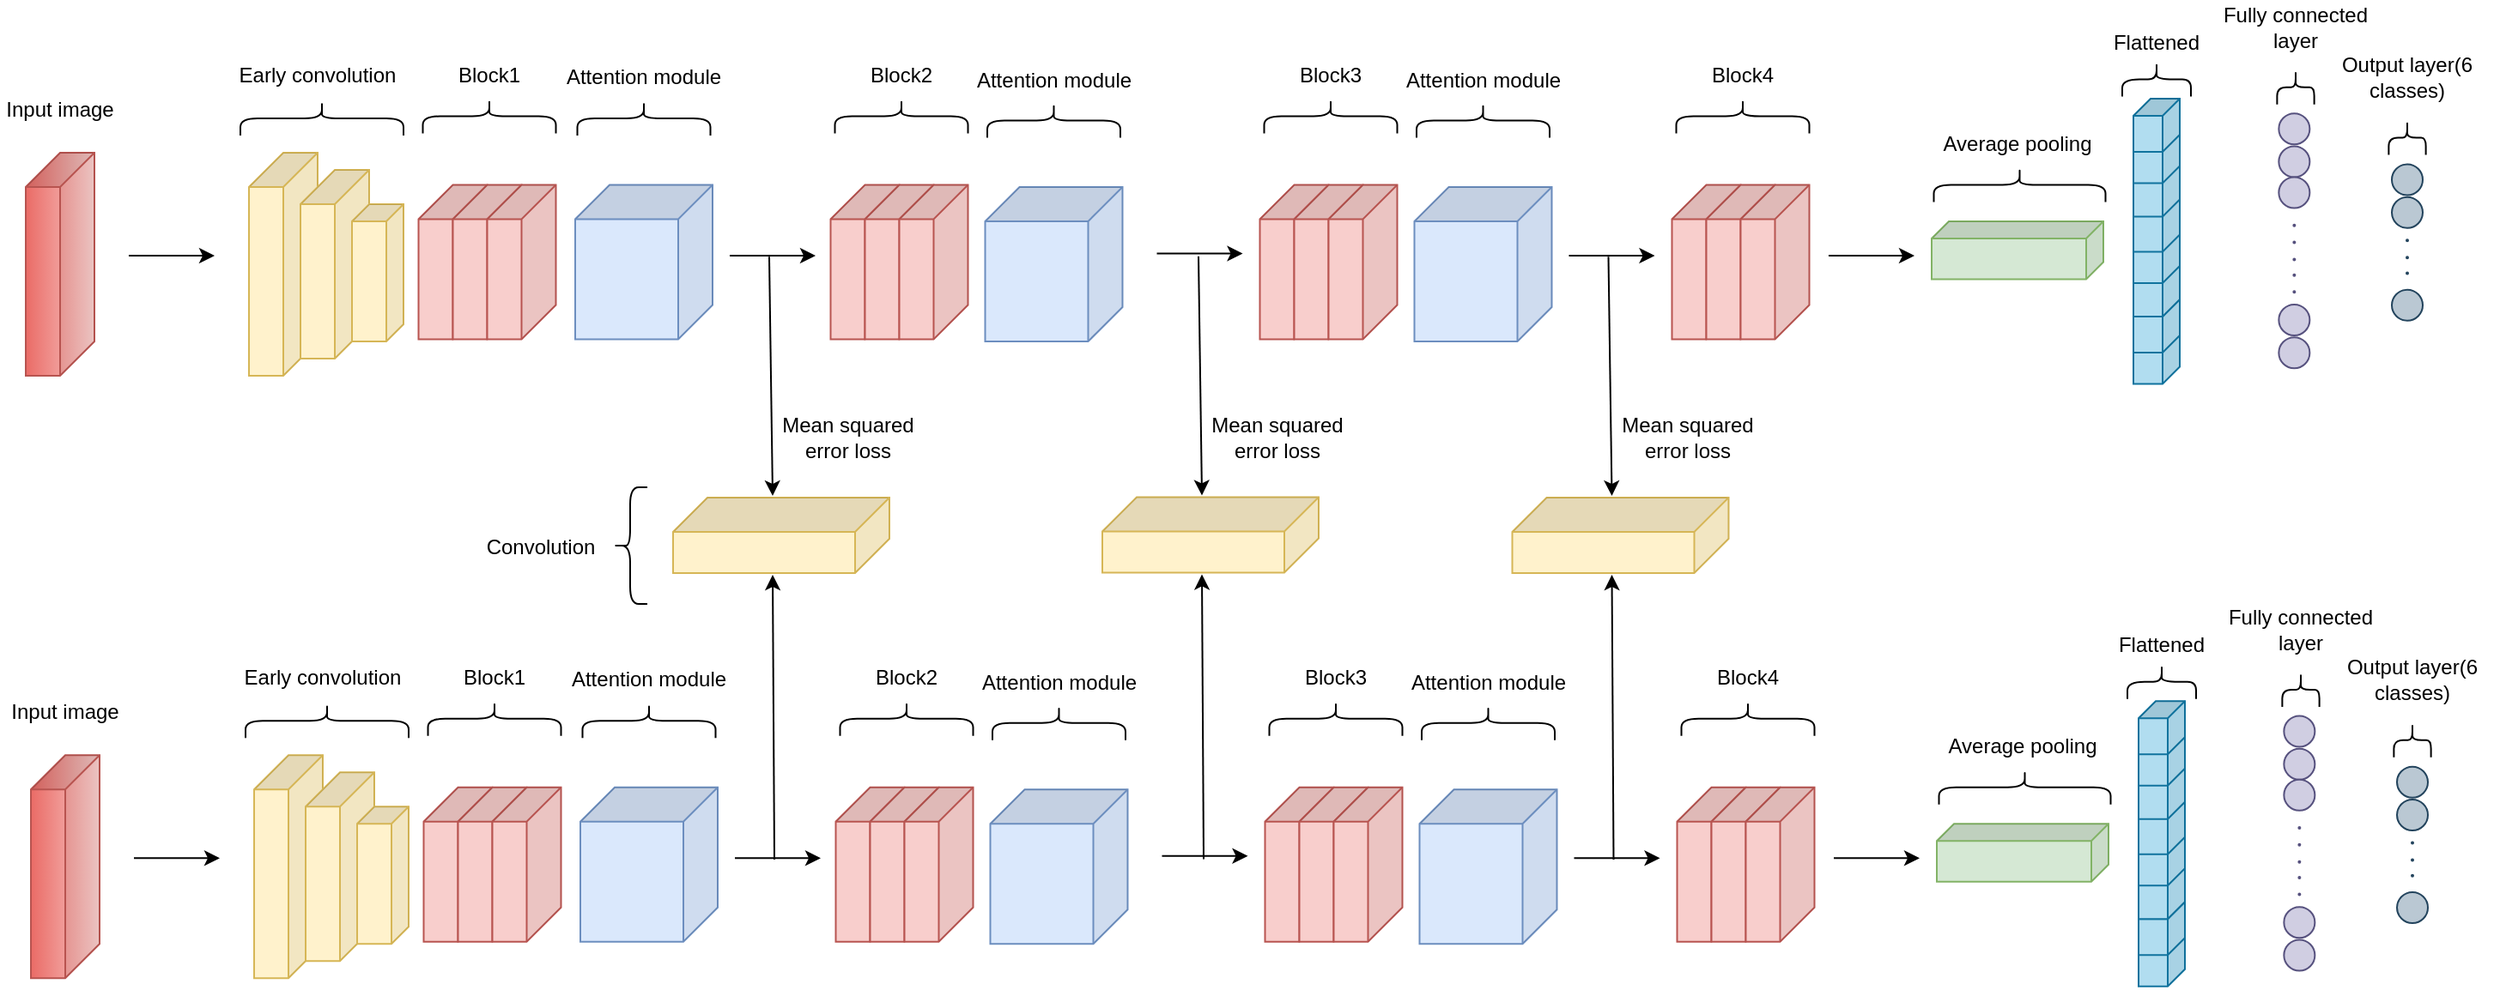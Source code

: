 <mxfile version="24.7.7">
  <diagram name="Page-1" id="6wNPviEtGtvyHpQTMu6z">
    <mxGraphModel dx="1420" dy="754" grid="0" gridSize="10" guides="1" tooltips="1" connect="1" arrows="1" fold="1" page="1" pageScale="1" pageWidth="5000" pageHeight="5000" math="0" shadow="0">
      <root>
        <mxCell id="0" />
        <mxCell id="1" parent="0" />
        <mxCell id="qzAD7Rs5hsLMfUEjHufi-1" value="" style="shape=cube;whiteSpace=wrap;html=1;boundedLbl=1;backgroundOutline=1;darkOpacity=0.05;darkOpacity2=0.1;direction=south;fillColor=#f8cecc;strokeColor=#b85450;gradientColor=#ea6b66;" parent="1" vertex="1">
          <mxGeometry x="160" y="410" width="40" height="130" as="geometry" />
        </mxCell>
        <mxCell id="qzAD7Rs5hsLMfUEjHufi-2" value="Input image" style="text;html=1;align=center;verticalAlign=middle;whiteSpace=wrap;rounded=0;" parent="1" vertex="1">
          <mxGeometry x="145" y="370" width="70" height="30" as="geometry" />
        </mxCell>
        <mxCell id="qzAD7Rs5hsLMfUEjHufi-3" value="" style="endArrow=classic;html=1;rounded=0;" parent="1" edge="1">
          <mxGeometry width="50" height="50" relative="1" as="geometry">
            <mxPoint x="220" y="470" as="sourcePoint" />
            <mxPoint x="270" y="470" as="targetPoint" />
          </mxGeometry>
        </mxCell>
        <mxCell id="qzAD7Rs5hsLMfUEjHufi-4" value="" style="shape=cube;whiteSpace=wrap;html=1;boundedLbl=1;backgroundOutline=1;darkOpacity=0.05;darkOpacity2=0.1;direction=south;size=20;fillColor=#fff2cc;strokeColor=#d6b656;" parent="1" vertex="1">
          <mxGeometry x="290" y="410" width="40" height="130" as="geometry" />
        </mxCell>
        <mxCell id="qzAD7Rs5hsLMfUEjHufi-5" value="" style="shape=cube;whiteSpace=wrap;html=1;boundedLbl=1;backgroundOutline=1;darkOpacity=0.05;darkOpacity2=0.1;direction=south;fillColor=#fff2cc;strokeColor=#d6b656;" parent="1" vertex="1">
          <mxGeometry x="320" y="420" width="40" height="110" as="geometry" />
        </mxCell>
        <mxCell id="qzAD7Rs5hsLMfUEjHufi-6" value="" style="shape=cube;whiteSpace=wrap;html=1;boundedLbl=1;backgroundOutline=1;darkOpacity=0.05;darkOpacity2=0.1;direction=south;size=10;fillColor=#fff2cc;strokeColor=#d6b656;" parent="1" vertex="1">
          <mxGeometry x="350" y="440" width="30" height="80" as="geometry" />
        </mxCell>
        <mxCell id="qzAD7Rs5hsLMfUEjHufi-7" value="" style="shape=curlyBracket;whiteSpace=wrap;html=1;rounded=1;flipH=1;labelPosition=right;verticalLabelPosition=middle;align=left;verticalAlign=middle;rotation=-90;" parent="1" vertex="1">
          <mxGeometry x="322.5" y="342.5" width="20" height="95" as="geometry" />
        </mxCell>
        <mxCell id="qzAD7Rs5hsLMfUEjHufi-8" value="Early convolution" style="text;html=1;align=center;verticalAlign=middle;whiteSpace=wrap;rounded=0;" parent="1" vertex="1">
          <mxGeometry x="280" y="350" width="100" height="30" as="geometry" />
        </mxCell>
        <mxCell id="7HWSwMcLxFaWkFFoOp-o-2" value="" style="shape=cube;whiteSpace=wrap;html=1;boundedLbl=1;backgroundOutline=1;darkOpacity=0.05;darkOpacity2=0.1;direction=south;fillColor=#f8cecc;strokeColor=#b85450;" vertex="1" parent="1">
          <mxGeometry x="388.75" y="428.75" width="40" height="90" as="geometry" />
        </mxCell>
        <mxCell id="7HWSwMcLxFaWkFFoOp-o-4" value="" style="shape=cube;whiteSpace=wrap;html=1;boundedLbl=1;backgroundOutline=1;darkOpacity=0.05;darkOpacity2=0.1;direction=south;fillColor=#f8cecc;strokeColor=#b85450;" vertex="1" parent="1">
          <mxGeometry x="408.75" y="428.75" width="40" height="90" as="geometry" />
        </mxCell>
        <mxCell id="7HWSwMcLxFaWkFFoOp-o-5" value="" style="shape=cube;whiteSpace=wrap;html=1;boundedLbl=1;backgroundOutline=1;darkOpacity=0.05;darkOpacity2=0.1;direction=south;fillColor=#f8cecc;strokeColor=#b85450;" vertex="1" parent="1">
          <mxGeometry x="428.75" y="428.75" width="40" height="90" as="geometry" />
        </mxCell>
        <mxCell id="7HWSwMcLxFaWkFFoOp-o-7" value="" style="shape=curlyBracket;whiteSpace=wrap;html=1;rounded=1;flipH=1;labelPosition=right;verticalLabelPosition=middle;align=left;verticalAlign=middle;rotation=-90;" vertex="1" parent="1">
          <mxGeometry x="420" y="350" width="20" height="77.5" as="geometry" />
        </mxCell>
        <mxCell id="7HWSwMcLxFaWkFFoOp-o-8" value="Block1" style="text;html=1;align=center;verticalAlign=middle;whiteSpace=wrap;rounded=0;" vertex="1" parent="1">
          <mxGeometry x="380" y="350" width="100" height="30" as="geometry" />
        </mxCell>
        <mxCell id="7HWSwMcLxFaWkFFoOp-o-9" value="" style="shape=cube;whiteSpace=wrap;html=1;boundedLbl=1;backgroundOutline=1;darkOpacity=0.05;darkOpacity2=0.1;direction=south;fillColor=#dae8fc;strokeColor=#6c8ebf;" vertex="1" parent="1">
          <mxGeometry x="480" y="428.75" width="80" height="90" as="geometry" />
        </mxCell>
        <mxCell id="7HWSwMcLxFaWkFFoOp-o-10" value="" style="shape=curlyBracket;whiteSpace=wrap;html=1;rounded=1;flipH=1;labelPosition=right;verticalLabelPosition=middle;align=left;verticalAlign=middle;rotation=-90;" vertex="1" parent="1">
          <mxGeometry x="510" y="351.25" width="20" height="77.5" as="geometry" />
        </mxCell>
        <mxCell id="7HWSwMcLxFaWkFFoOp-o-11" value="Attention module" style="text;html=1;align=center;verticalAlign=middle;whiteSpace=wrap;rounded=0;" vertex="1" parent="1">
          <mxGeometry x="470" y="351.25" width="100" height="30" as="geometry" />
        </mxCell>
        <mxCell id="7HWSwMcLxFaWkFFoOp-o-12" value="" style="endArrow=classic;html=1;rounded=0;" edge="1" parent="1">
          <mxGeometry width="50" height="50" relative="1" as="geometry">
            <mxPoint x="570" y="470" as="sourcePoint" />
            <mxPoint x="620" y="470" as="targetPoint" />
          </mxGeometry>
        </mxCell>
        <mxCell id="7HWSwMcLxFaWkFFoOp-o-13" value="" style="shape=cube;whiteSpace=wrap;html=1;boundedLbl=1;backgroundOutline=1;darkOpacity=0.05;darkOpacity2=0.1;direction=south;fillColor=#f8cecc;strokeColor=#b85450;" vertex="1" parent="1">
          <mxGeometry x="628.75" y="428.75" width="40" height="90" as="geometry" />
        </mxCell>
        <mxCell id="7HWSwMcLxFaWkFFoOp-o-14" value="" style="shape=cube;whiteSpace=wrap;html=1;boundedLbl=1;backgroundOutline=1;darkOpacity=0.05;darkOpacity2=0.1;direction=south;fillColor=#f8cecc;strokeColor=#b85450;" vertex="1" parent="1">
          <mxGeometry x="648.75" y="428.75" width="40" height="90" as="geometry" />
        </mxCell>
        <mxCell id="7HWSwMcLxFaWkFFoOp-o-15" value="" style="shape=cube;whiteSpace=wrap;html=1;boundedLbl=1;backgroundOutline=1;darkOpacity=0.05;darkOpacity2=0.1;direction=south;fillColor=#f8cecc;strokeColor=#b85450;" vertex="1" parent="1">
          <mxGeometry x="668.75" y="428.75" width="40" height="90" as="geometry" />
        </mxCell>
        <mxCell id="7HWSwMcLxFaWkFFoOp-o-16" value="" style="shape=curlyBracket;whiteSpace=wrap;html=1;rounded=1;flipH=1;labelPosition=right;verticalLabelPosition=middle;align=left;verticalAlign=middle;rotation=-90;" vertex="1" parent="1">
          <mxGeometry x="660" y="350" width="20" height="77.5" as="geometry" />
        </mxCell>
        <mxCell id="7HWSwMcLxFaWkFFoOp-o-17" value="Block2" style="text;html=1;align=center;verticalAlign=middle;whiteSpace=wrap;rounded=0;" vertex="1" parent="1">
          <mxGeometry x="620" y="350" width="100" height="30" as="geometry" />
        </mxCell>
        <mxCell id="7HWSwMcLxFaWkFFoOp-o-18" value="" style="shape=cube;whiteSpace=wrap;html=1;boundedLbl=1;backgroundOutline=1;darkOpacity=0.05;darkOpacity2=0.1;direction=south;fillColor=#dae8fc;strokeColor=#6c8ebf;" vertex="1" parent="1">
          <mxGeometry x="718.75" y="430" width="80" height="90" as="geometry" />
        </mxCell>
        <mxCell id="7HWSwMcLxFaWkFFoOp-o-19" value="" style="shape=curlyBracket;whiteSpace=wrap;html=1;rounded=1;flipH=1;labelPosition=right;verticalLabelPosition=middle;align=left;verticalAlign=middle;rotation=-90;" vertex="1" parent="1">
          <mxGeometry x="748.75" y="352.5" width="20" height="77.5" as="geometry" />
        </mxCell>
        <mxCell id="7HWSwMcLxFaWkFFoOp-o-20" value="Attention module" style="text;html=1;align=center;verticalAlign=middle;whiteSpace=wrap;rounded=0;" vertex="1" parent="1">
          <mxGeometry x="708.75" y="352.5" width="100" height="30" as="geometry" />
        </mxCell>
        <mxCell id="7HWSwMcLxFaWkFFoOp-o-21" value="" style="endArrow=classic;html=1;rounded=0;" edge="1" parent="1">
          <mxGeometry width="50" height="50" relative="1" as="geometry">
            <mxPoint x="818.75" y="468.75" as="sourcePoint" />
            <mxPoint x="868.75" y="468.75" as="targetPoint" />
          </mxGeometry>
        </mxCell>
        <mxCell id="7HWSwMcLxFaWkFFoOp-o-22" value="" style="shape=cube;whiteSpace=wrap;html=1;boundedLbl=1;backgroundOutline=1;darkOpacity=0.05;darkOpacity2=0.1;direction=south;fillColor=#f8cecc;strokeColor=#b85450;" vertex="1" parent="1">
          <mxGeometry x="878.75" y="428.75" width="40" height="90" as="geometry" />
        </mxCell>
        <mxCell id="7HWSwMcLxFaWkFFoOp-o-23" value="" style="shape=cube;whiteSpace=wrap;html=1;boundedLbl=1;backgroundOutline=1;darkOpacity=0.05;darkOpacity2=0.1;direction=south;fillColor=#f8cecc;strokeColor=#b85450;" vertex="1" parent="1">
          <mxGeometry x="898.75" y="428.75" width="40" height="90" as="geometry" />
        </mxCell>
        <mxCell id="7HWSwMcLxFaWkFFoOp-o-24" value="" style="shape=cube;whiteSpace=wrap;html=1;boundedLbl=1;backgroundOutline=1;darkOpacity=0.05;darkOpacity2=0.1;direction=south;fillColor=#f8cecc;strokeColor=#b85450;" vertex="1" parent="1">
          <mxGeometry x="918.75" y="428.75" width="40" height="90" as="geometry" />
        </mxCell>
        <mxCell id="7HWSwMcLxFaWkFFoOp-o-25" value="" style="shape=curlyBracket;whiteSpace=wrap;html=1;rounded=1;flipH=1;labelPosition=right;verticalLabelPosition=middle;align=left;verticalAlign=middle;rotation=-90;" vertex="1" parent="1">
          <mxGeometry x="910" y="350" width="20" height="77.5" as="geometry" />
        </mxCell>
        <mxCell id="7HWSwMcLxFaWkFFoOp-o-26" value="Block3" style="text;html=1;align=center;verticalAlign=middle;whiteSpace=wrap;rounded=0;" vertex="1" parent="1">
          <mxGeometry x="870" y="350" width="100" height="30" as="geometry" />
        </mxCell>
        <mxCell id="7HWSwMcLxFaWkFFoOp-o-27" value="" style="shape=cube;whiteSpace=wrap;html=1;boundedLbl=1;backgroundOutline=1;darkOpacity=0.05;darkOpacity2=0.1;direction=south;fillColor=#dae8fc;strokeColor=#6c8ebf;" vertex="1" parent="1">
          <mxGeometry x="968.75" y="430" width="80" height="90" as="geometry" />
        </mxCell>
        <mxCell id="7HWSwMcLxFaWkFFoOp-o-28" value="" style="shape=curlyBracket;whiteSpace=wrap;html=1;rounded=1;flipH=1;labelPosition=right;verticalLabelPosition=middle;align=left;verticalAlign=middle;rotation=-90;" vertex="1" parent="1">
          <mxGeometry x="998.75" y="352.5" width="20" height="77.5" as="geometry" />
        </mxCell>
        <mxCell id="7HWSwMcLxFaWkFFoOp-o-29" value="Attention module" style="text;html=1;align=center;verticalAlign=middle;whiteSpace=wrap;rounded=0;" vertex="1" parent="1">
          <mxGeometry x="958.75" y="352.5" width="100" height="30" as="geometry" />
        </mxCell>
        <mxCell id="7HWSwMcLxFaWkFFoOp-o-30" value="" style="endArrow=classic;html=1;rounded=0;" edge="1" parent="1">
          <mxGeometry width="50" height="50" relative="1" as="geometry">
            <mxPoint x="1058.75" y="470" as="sourcePoint" />
            <mxPoint x="1108.75" y="470" as="targetPoint" />
          </mxGeometry>
        </mxCell>
        <mxCell id="7HWSwMcLxFaWkFFoOp-o-31" value="" style="shape=cube;whiteSpace=wrap;html=1;boundedLbl=1;backgroundOutline=1;darkOpacity=0.05;darkOpacity2=0.1;direction=south;fillColor=#f8cecc;strokeColor=#b85450;" vertex="1" parent="1">
          <mxGeometry x="1118.75" y="428.75" width="40" height="90" as="geometry" />
        </mxCell>
        <mxCell id="7HWSwMcLxFaWkFFoOp-o-32" value="" style="shape=cube;whiteSpace=wrap;html=1;boundedLbl=1;backgroundOutline=1;darkOpacity=0.05;darkOpacity2=0.1;direction=south;fillColor=#f8cecc;strokeColor=#b85450;" vertex="1" parent="1">
          <mxGeometry x="1138.75" y="428.75" width="40" height="90" as="geometry" />
        </mxCell>
        <mxCell id="7HWSwMcLxFaWkFFoOp-o-33" value="" style="shape=cube;whiteSpace=wrap;html=1;boundedLbl=1;backgroundOutline=1;darkOpacity=0.05;darkOpacity2=0.1;direction=south;fillColor=#f8cecc;strokeColor=#b85450;" vertex="1" parent="1">
          <mxGeometry x="1158.75" y="428.75" width="40" height="90" as="geometry" />
        </mxCell>
        <mxCell id="7HWSwMcLxFaWkFFoOp-o-34" value="" style="shape=curlyBracket;whiteSpace=wrap;html=1;rounded=1;flipH=1;labelPosition=right;verticalLabelPosition=middle;align=left;verticalAlign=middle;rotation=-90;" vertex="1" parent="1">
          <mxGeometry x="1150" y="350" width="20" height="77.5" as="geometry" />
        </mxCell>
        <mxCell id="7HWSwMcLxFaWkFFoOp-o-35" value="Block4" style="text;html=1;align=center;verticalAlign=middle;whiteSpace=wrap;rounded=0;" vertex="1" parent="1">
          <mxGeometry x="1110" y="350" width="100" height="30" as="geometry" />
        </mxCell>
        <mxCell id="7HWSwMcLxFaWkFFoOp-o-36" value="" style="shape=cube;whiteSpace=wrap;html=1;boundedLbl=1;backgroundOutline=1;darkOpacity=0.05;darkOpacity2=0.1;size=10;direction=south;fillColor=#d5e8d4;strokeColor=#82b366;" vertex="1" parent="1">
          <mxGeometry x="1270" y="450" width="100" height="33.75" as="geometry" />
        </mxCell>
        <mxCell id="7HWSwMcLxFaWkFFoOp-o-37" value="" style="endArrow=classic;html=1;rounded=0;" edge="1" parent="1">
          <mxGeometry width="50" height="50" relative="1" as="geometry">
            <mxPoint x="1210" y="470" as="sourcePoint" />
            <mxPoint x="1260" y="470" as="targetPoint" />
          </mxGeometry>
        </mxCell>
        <mxCell id="7HWSwMcLxFaWkFFoOp-o-38" value="" style="shape=curlyBracket;whiteSpace=wrap;html=1;rounded=1;flipH=1;labelPosition=right;verticalLabelPosition=middle;align=left;verticalAlign=middle;rotation=-90;" vertex="1" parent="1">
          <mxGeometry x="1311.25" y="378.75" width="20" height="100" as="geometry" />
        </mxCell>
        <mxCell id="7HWSwMcLxFaWkFFoOp-o-39" value="Average pooling" style="text;html=1;align=center;verticalAlign=middle;whiteSpace=wrap;rounded=0;" vertex="1" parent="1">
          <mxGeometry x="1270" y="390" width="100" height="30" as="geometry" />
        </mxCell>
        <mxCell id="7HWSwMcLxFaWkFFoOp-o-57" value="" style="shape=cube;whiteSpace=wrap;html=1;boundedLbl=1;backgroundOutline=1;darkOpacity=0.05;darkOpacity2=0.1;size=10;direction=south;fillColor=#b1ddf0;strokeColor=#10739e;" vertex="1" parent="1">
          <mxGeometry x="1387.5" y="515.5" width="27" height="29.25" as="geometry" />
        </mxCell>
        <mxCell id="7HWSwMcLxFaWkFFoOp-o-58" value="" style="shape=cube;whiteSpace=wrap;html=1;boundedLbl=1;backgroundOutline=1;darkOpacity=0.05;darkOpacity2=0.1;size=10;direction=south;fillColor=#b1ddf0;strokeColor=#10739e;" vertex="1" parent="1">
          <mxGeometry x="1387.5" y="495.5" width="27" height="31" as="geometry" />
        </mxCell>
        <mxCell id="7HWSwMcLxFaWkFFoOp-o-59" value="" style="shape=cube;whiteSpace=wrap;html=1;boundedLbl=1;backgroundOutline=1;darkOpacity=0.05;darkOpacity2=0.1;size=10;direction=south;fillColor=#b1ddf0;strokeColor=#10739e;" vertex="1" parent="1">
          <mxGeometry x="1387.5" y="474.5" width="27" height="31" as="geometry" />
        </mxCell>
        <mxCell id="7HWSwMcLxFaWkFFoOp-o-60" value="" style="shape=cube;whiteSpace=wrap;html=1;boundedLbl=1;backgroundOutline=1;darkOpacity=0.05;darkOpacity2=0.1;size=10;direction=south;fillColor=#b1ddf0;strokeColor=#10739e;" vertex="1" parent="1">
          <mxGeometry x="1387.5" y="456.75" width="27" height="29.25" as="geometry" />
        </mxCell>
        <mxCell id="7HWSwMcLxFaWkFFoOp-o-61" value="" style="shape=cube;whiteSpace=wrap;html=1;boundedLbl=1;backgroundOutline=1;darkOpacity=0.05;darkOpacity2=0.1;size=10;direction=south;fillColor=#b1ddf0;strokeColor=#10739e;" vertex="1" parent="1">
          <mxGeometry x="1387.5" y="436.75" width="27" height="31" as="geometry" />
        </mxCell>
        <mxCell id="7HWSwMcLxFaWkFFoOp-o-62" value="" style="shape=cube;whiteSpace=wrap;html=1;boundedLbl=1;backgroundOutline=1;darkOpacity=0.05;darkOpacity2=0.1;size=10;direction=south;fillColor=#b1ddf0;strokeColor=#10739e;" vertex="1" parent="1">
          <mxGeometry x="1387.5" y="416.25" width="27" height="31" as="geometry" />
        </mxCell>
        <mxCell id="7HWSwMcLxFaWkFFoOp-o-63" value="" style="shape=cube;whiteSpace=wrap;html=1;boundedLbl=1;backgroundOutline=1;darkOpacity=0.05;darkOpacity2=0.1;size=10;direction=south;fillColor=#b1ddf0;strokeColor=#10739e;" vertex="1" parent="1">
          <mxGeometry x="1387.5" y="398.5" width="27" height="29.25" as="geometry" />
        </mxCell>
        <mxCell id="7HWSwMcLxFaWkFFoOp-o-64" value="" style="shape=cube;whiteSpace=wrap;html=1;boundedLbl=1;backgroundOutline=1;darkOpacity=0.05;darkOpacity2=0.1;size=10;direction=south;fillColor=#b1ddf0;strokeColor=#10739e;" vertex="1" parent="1">
          <mxGeometry x="1387.5" y="378.5" width="27" height="31" as="geometry" />
        </mxCell>
        <mxCell id="7HWSwMcLxFaWkFFoOp-o-65" value="" style="shape=curlyBracket;whiteSpace=wrap;html=1;rounded=1;flipH=1;labelPosition=right;verticalLabelPosition=middle;align=left;verticalAlign=middle;rotation=-90;" vertex="1" parent="1">
          <mxGeometry x="1391" y="347.25" width="20" height="40" as="geometry" />
        </mxCell>
        <mxCell id="7HWSwMcLxFaWkFFoOp-o-66" value="Flattened" style="text;html=1;align=center;verticalAlign=middle;whiteSpace=wrap;rounded=0;" vertex="1" parent="1">
          <mxGeometry x="1351" y="331" width="100" height="30" as="geometry" />
        </mxCell>
        <mxCell id="7HWSwMcLxFaWkFFoOp-o-67" value="" style="ellipse;whiteSpace=wrap;html=1;aspect=fixed;fillColor=#d0cee2;strokeColor=#56517e;" vertex="1" parent="1">
          <mxGeometry x="1472.18" y="387.12" width="18" height="18" as="geometry" />
        </mxCell>
        <mxCell id="7HWSwMcLxFaWkFFoOp-o-68" value="" style="ellipse;whiteSpace=wrap;html=1;aspect=fixed;fillColor=#d0cee2;strokeColor=#56517e;" vertex="1" parent="1">
          <mxGeometry x="1472.18" y="406.25" width="18" height="18" as="geometry" />
        </mxCell>
        <mxCell id="7HWSwMcLxFaWkFFoOp-o-69" value="" style="ellipse;whiteSpace=wrap;html=1;aspect=fixed;fillColor=#d0cee2;strokeColor=#56517e;" vertex="1" parent="1">
          <mxGeometry x="1472.18" y="424.25" width="18" height="18" as="geometry" />
        </mxCell>
        <mxCell id="7HWSwMcLxFaWkFFoOp-o-73" value="" style="ellipse;whiteSpace=wrap;html=1;aspect=fixed;fillColor=#d0cee2;strokeColor=#56517e;" vertex="1" parent="1">
          <mxGeometry x="1472.18" y="498.51" width="18" height="18" as="geometry" />
        </mxCell>
        <mxCell id="7HWSwMcLxFaWkFFoOp-o-74" value="" style="ellipse;whiteSpace=wrap;html=1;aspect=fixed;fillColor=#d0cee2;strokeColor=#56517e;" vertex="1" parent="1">
          <mxGeometry x="1472.18" y="517.64" width="18" height="18" as="geometry" />
        </mxCell>
        <mxCell id="7HWSwMcLxFaWkFFoOp-o-75" value="" style="ellipse;whiteSpace=wrap;html=1;aspect=fixed;fillColor=#bac8d3;strokeColor=#23445d;" vertex="1" parent="1">
          <mxGeometry x="1538" y="416.73" width="18" height="18" as="geometry" />
        </mxCell>
        <mxCell id="7HWSwMcLxFaWkFFoOp-o-76" value="" style="ellipse;whiteSpace=wrap;html=1;aspect=fixed;fillColor=#bac8d3;strokeColor=#23445d;" vertex="1" parent="1">
          <mxGeometry x="1538" y="435.86" width="18" height="18" as="geometry" />
        </mxCell>
        <mxCell id="7HWSwMcLxFaWkFFoOp-o-77" value="" style="ellipse;whiteSpace=wrap;html=1;aspect=fixed;fillColor=#bac8d3;strokeColor=#23445d;" vertex="1" parent="1">
          <mxGeometry x="1546.5" y="460.62" width="1" height="1" as="geometry" />
        </mxCell>
        <mxCell id="7HWSwMcLxFaWkFFoOp-o-79" value="" style="ellipse;whiteSpace=wrap;html=1;aspect=fixed;fillColor=#bac8d3;strokeColor=#23445d;" vertex="1" parent="1">
          <mxGeometry x="1546.5" y="470.61" width="1" height="1" as="geometry" />
        </mxCell>
        <mxCell id="7HWSwMcLxFaWkFFoOp-o-80" value="" style="ellipse;whiteSpace=wrap;html=1;aspect=fixed;fillColor=#bac8d3;strokeColor=#23445d;" vertex="1" parent="1">
          <mxGeometry x="1546.5" y="479.75" width="1" height="1" as="geometry" />
        </mxCell>
        <mxCell id="7HWSwMcLxFaWkFFoOp-o-83" value="" style="ellipse;whiteSpace=wrap;html=1;aspect=fixed;fillColor=#bac8d3;strokeColor=#23445d;" vertex="1" parent="1">
          <mxGeometry x="1538" y="489.86" width="18" height="18" as="geometry" />
        </mxCell>
        <mxCell id="7HWSwMcLxFaWkFFoOp-o-84" value="" style="ellipse;whiteSpace=wrap;html=1;aspect=fixed;fillColor=#d0cee2;strokeColor=#56517e;" vertex="1" parent="1">
          <mxGeometry x="1480.68" y="461.8" width="1" height="1" as="geometry" />
        </mxCell>
        <mxCell id="7HWSwMcLxFaWkFFoOp-o-85" value="" style="ellipse;whiteSpace=wrap;html=1;aspect=fixed;fillColor=#d0cee2;strokeColor=#56517e;" vertex="1" parent="1">
          <mxGeometry x="1480.68" y="471.79" width="1" height="1" as="geometry" />
        </mxCell>
        <mxCell id="7HWSwMcLxFaWkFFoOp-o-86" value="" style="ellipse;whiteSpace=wrap;html=1;aspect=fixed;fillColor=#d0cee2;strokeColor=#56517e;" vertex="1" parent="1">
          <mxGeometry x="1480.68" y="480.93" width="1" height="1" as="geometry" />
        </mxCell>
        <mxCell id="7HWSwMcLxFaWkFFoOp-o-87" value="" style="ellipse;whiteSpace=wrap;html=1;aspect=fixed;fillColor=#d0cee2;strokeColor=#56517e;" vertex="1" parent="1">
          <mxGeometry x="1480.68" y="451.87" width="1" height="1" as="geometry" />
        </mxCell>
        <mxCell id="7HWSwMcLxFaWkFFoOp-o-88" value="" style="ellipse;whiteSpace=wrap;html=1;aspect=fixed;fillColor=#d0cee2;strokeColor=#56517e;" vertex="1" parent="1">
          <mxGeometry x="1480.68" y="490.62" width="1" height="1" as="geometry" />
        </mxCell>
        <mxCell id="7HWSwMcLxFaWkFFoOp-o-89" value="" style="shape=curlyBracket;whiteSpace=wrap;html=1;rounded=1;flipH=1;labelPosition=right;verticalLabelPosition=middle;align=left;verticalAlign=middle;rotation=-90;" vertex="1" parent="1">
          <mxGeometry x="1472" y="361.06" width="20" height="21.62" as="geometry" />
        </mxCell>
        <mxCell id="7HWSwMcLxFaWkFFoOp-o-90" value="Fully connected layer" style="text;html=1;align=center;verticalAlign=middle;whiteSpace=wrap;rounded=0;" vertex="1" parent="1">
          <mxGeometry x="1432" y="321.87" width="100" height="30" as="geometry" />
        </mxCell>
        <mxCell id="7HWSwMcLxFaWkFFoOp-o-91" value="" style="shape=curlyBracket;whiteSpace=wrap;html=1;rounded=1;flipH=1;labelPosition=right;verticalLabelPosition=middle;align=left;verticalAlign=middle;rotation=-90;" vertex="1" parent="1">
          <mxGeometry x="1537" y="390.44" width="20" height="21.62" as="geometry" />
        </mxCell>
        <mxCell id="7HWSwMcLxFaWkFFoOp-o-92" value="Output layer(6 classes)" style="text;html=1;align=center;verticalAlign=middle;whiteSpace=wrap;rounded=0;" vertex="1" parent="1">
          <mxGeometry x="1497" y="351.25" width="100" height="30" as="geometry" />
        </mxCell>
        <mxCell id="7HWSwMcLxFaWkFFoOp-o-93" value="" style="shape=cube;whiteSpace=wrap;html=1;boundedLbl=1;backgroundOutline=1;darkOpacity=0.05;darkOpacity2=0.1;direction=south;fillColor=#f8cecc;strokeColor=#b85450;gradientColor=#ea6b66;" vertex="1" parent="1">
          <mxGeometry x="163" y="761.13" width="40" height="130" as="geometry" />
        </mxCell>
        <mxCell id="7HWSwMcLxFaWkFFoOp-o-94" value="Input image" style="text;html=1;align=center;verticalAlign=middle;whiteSpace=wrap;rounded=0;" vertex="1" parent="1">
          <mxGeometry x="148" y="721.13" width="70" height="30" as="geometry" />
        </mxCell>
        <mxCell id="7HWSwMcLxFaWkFFoOp-o-95" value="" style="endArrow=classic;html=1;rounded=0;" edge="1" parent="1">
          <mxGeometry width="50" height="50" relative="1" as="geometry">
            <mxPoint x="223" y="821.13" as="sourcePoint" />
            <mxPoint x="273" y="821.13" as="targetPoint" />
          </mxGeometry>
        </mxCell>
        <mxCell id="7HWSwMcLxFaWkFFoOp-o-96" value="" style="shape=cube;whiteSpace=wrap;html=1;boundedLbl=1;backgroundOutline=1;darkOpacity=0.05;darkOpacity2=0.1;direction=south;size=20;fillColor=#fff2cc;strokeColor=#d6b656;" vertex="1" parent="1">
          <mxGeometry x="293" y="761.13" width="40" height="130" as="geometry" />
        </mxCell>
        <mxCell id="7HWSwMcLxFaWkFFoOp-o-97" value="" style="shape=cube;whiteSpace=wrap;html=1;boundedLbl=1;backgroundOutline=1;darkOpacity=0.05;darkOpacity2=0.1;direction=south;fillColor=#fff2cc;strokeColor=#d6b656;" vertex="1" parent="1">
          <mxGeometry x="323" y="771.13" width="40" height="110" as="geometry" />
        </mxCell>
        <mxCell id="7HWSwMcLxFaWkFFoOp-o-98" value="" style="shape=cube;whiteSpace=wrap;html=1;boundedLbl=1;backgroundOutline=1;darkOpacity=0.05;darkOpacity2=0.1;direction=south;size=10;fillColor=#fff2cc;strokeColor=#d6b656;" vertex="1" parent="1">
          <mxGeometry x="353" y="791.13" width="30" height="80" as="geometry" />
        </mxCell>
        <mxCell id="7HWSwMcLxFaWkFFoOp-o-99" value="" style="shape=curlyBracket;whiteSpace=wrap;html=1;rounded=1;flipH=1;labelPosition=right;verticalLabelPosition=middle;align=left;verticalAlign=middle;rotation=-90;" vertex="1" parent="1">
          <mxGeometry x="325.5" y="693.63" width="20" height="95" as="geometry" />
        </mxCell>
        <mxCell id="7HWSwMcLxFaWkFFoOp-o-100" value="Early convolution" style="text;html=1;align=center;verticalAlign=middle;whiteSpace=wrap;rounded=0;" vertex="1" parent="1">
          <mxGeometry x="283" y="701.13" width="100" height="30" as="geometry" />
        </mxCell>
        <mxCell id="7HWSwMcLxFaWkFFoOp-o-101" value="" style="shape=cube;whiteSpace=wrap;html=1;boundedLbl=1;backgroundOutline=1;darkOpacity=0.05;darkOpacity2=0.1;direction=south;fillColor=#f8cecc;strokeColor=#b85450;" vertex="1" parent="1">
          <mxGeometry x="391.75" y="779.88" width="40" height="90" as="geometry" />
        </mxCell>
        <mxCell id="7HWSwMcLxFaWkFFoOp-o-102" value="" style="shape=cube;whiteSpace=wrap;html=1;boundedLbl=1;backgroundOutline=1;darkOpacity=0.05;darkOpacity2=0.1;direction=south;fillColor=#f8cecc;strokeColor=#b85450;" vertex="1" parent="1">
          <mxGeometry x="411.75" y="779.88" width="40" height="90" as="geometry" />
        </mxCell>
        <mxCell id="7HWSwMcLxFaWkFFoOp-o-103" value="" style="shape=cube;whiteSpace=wrap;html=1;boundedLbl=1;backgroundOutline=1;darkOpacity=0.05;darkOpacity2=0.1;direction=south;fillColor=#f8cecc;strokeColor=#b85450;" vertex="1" parent="1">
          <mxGeometry x="431.75" y="779.88" width="40" height="90" as="geometry" />
        </mxCell>
        <mxCell id="7HWSwMcLxFaWkFFoOp-o-104" value="" style="shape=curlyBracket;whiteSpace=wrap;html=1;rounded=1;flipH=1;labelPosition=right;verticalLabelPosition=middle;align=left;verticalAlign=middle;rotation=-90;" vertex="1" parent="1">
          <mxGeometry x="423" y="701.13" width="20" height="77.5" as="geometry" />
        </mxCell>
        <mxCell id="7HWSwMcLxFaWkFFoOp-o-105" value="Block1" style="text;html=1;align=center;verticalAlign=middle;whiteSpace=wrap;rounded=0;" vertex="1" parent="1">
          <mxGeometry x="383" y="701.13" width="100" height="30" as="geometry" />
        </mxCell>
        <mxCell id="7HWSwMcLxFaWkFFoOp-o-106" value="" style="shape=cube;whiteSpace=wrap;html=1;boundedLbl=1;backgroundOutline=1;darkOpacity=0.05;darkOpacity2=0.1;direction=south;fillColor=#dae8fc;strokeColor=#6c8ebf;" vertex="1" parent="1">
          <mxGeometry x="483" y="779.88" width="80" height="90" as="geometry" />
        </mxCell>
        <mxCell id="7HWSwMcLxFaWkFFoOp-o-107" value="" style="shape=curlyBracket;whiteSpace=wrap;html=1;rounded=1;flipH=1;labelPosition=right;verticalLabelPosition=middle;align=left;verticalAlign=middle;rotation=-90;" vertex="1" parent="1">
          <mxGeometry x="513" y="702.38" width="20" height="77.5" as="geometry" />
        </mxCell>
        <mxCell id="7HWSwMcLxFaWkFFoOp-o-108" value="Attention module" style="text;html=1;align=center;verticalAlign=middle;whiteSpace=wrap;rounded=0;" vertex="1" parent="1">
          <mxGeometry x="473" y="702.38" width="100" height="30" as="geometry" />
        </mxCell>
        <mxCell id="7HWSwMcLxFaWkFFoOp-o-109" value="" style="endArrow=classic;html=1;rounded=0;" edge="1" parent="1">
          <mxGeometry width="50" height="50" relative="1" as="geometry">
            <mxPoint x="573" y="821.13" as="sourcePoint" />
            <mxPoint x="623" y="821.13" as="targetPoint" />
          </mxGeometry>
        </mxCell>
        <mxCell id="7HWSwMcLxFaWkFFoOp-o-110" value="" style="shape=cube;whiteSpace=wrap;html=1;boundedLbl=1;backgroundOutline=1;darkOpacity=0.05;darkOpacity2=0.1;direction=south;fillColor=#f8cecc;strokeColor=#b85450;" vertex="1" parent="1">
          <mxGeometry x="631.75" y="779.88" width="40" height="90" as="geometry" />
        </mxCell>
        <mxCell id="7HWSwMcLxFaWkFFoOp-o-111" value="" style="shape=cube;whiteSpace=wrap;html=1;boundedLbl=1;backgroundOutline=1;darkOpacity=0.05;darkOpacity2=0.1;direction=south;fillColor=#f8cecc;strokeColor=#b85450;" vertex="1" parent="1">
          <mxGeometry x="651.75" y="779.88" width="40" height="90" as="geometry" />
        </mxCell>
        <mxCell id="7HWSwMcLxFaWkFFoOp-o-112" value="" style="shape=cube;whiteSpace=wrap;html=1;boundedLbl=1;backgroundOutline=1;darkOpacity=0.05;darkOpacity2=0.1;direction=south;fillColor=#f8cecc;strokeColor=#b85450;" vertex="1" parent="1">
          <mxGeometry x="671.75" y="779.88" width="40" height="90" as="geometry" />
        </mxCell>
        <mxCell id="7HWSwMcLxFaWkFFoOp-o-113" value="" style="shape=curlyBracket;whiteSpace=wrap;html=1;rounded=1;flipH=1;labelPosition=right;verticalLabelPosition=middle;align=left;verticalAlign=middle;rotation=-90;" vertex="1" parent="1">
          <mxGeometry x="663" y="701.13" width="20" height="77.5" as="geometry" />
        </mxCell>
        <mxCell id="7HWSwMcLxFaWkFFoOp-o-114" value="Block2" style="text;html=1;align=center;verticalAlign=middle;whiteSpace=wrap;rounded=0;" vertex="1" parent="1">
          <mxGeometry x="623" y="701.13" width="100" height="30" as="geometry" />
        </mxCell>
        <mxCell id="7HWSwMcLxFaWkFFoOp-o-115" value="" style="shape=cube;whiteSpace=wrap;html=1;boundedLbl=1;backgroundOutline=1;darkOpacity=0.05;darkOpacity2=0.1;direction=south;fillColor=#dae8fc;strokeColor=#6c8ebf;" vertex="1" parent="1">
          <mxGeometry x="721.75" y="781.13" width="80" height="90" as="geometry" />
        </mxCell>
        <mxCell id="7HWSwMcLxFaWkFFoOp-o-116" value="" style="shape=curlyBracket;whiteSpace=wrap;html=1;rounded=1;flipH=1;labelPosition=right;verticalLabelPosition=middle;align=left;verticalAlign=middle;rotation=-90;" vertex="1" parent="1">
          <mxGeometry x="751.75" y="703.63" width="20" height="77.5" as="geometry" />
        </mxCell>
        <mxCell id="7HWSwMcLxFaWkFFoOp-o-117" value="Attention module" style="text;html=1;align=center;verticalAlign=middle;whiteSpace=wrap;rounded=0;" vertex="1" parent="1">
          <mxGeometry x="711.75" y="703.63" width="100" height="30" as="geometry" />
        </mxCell>
        <mxCell id="7HWSwMcLxFaWkFFoOp-o-118" value="" style="endArrow=classic;html=1;rounded=0;" edge="1" parent="1">
          <mxGeometry width="50" height="50" relative="1" as="geometry">
            <mxPoint x="821.75" y="819.88" as="sourcePoint" />
            <mxPoint x="871.75" y="819.88" as="targetPoint" />
          </mxGeometry>
        </mxCell>
        <mxCell id="7HWSwMcLxFaWkFFoOp-o-119" value="" style="shape=cube;whiteSpace=wrap;html=1;boundedLbl=1;backgroundOutline=1;darkOpacity=0.05;darkOpacity2=0.1;direction=south;fillColor=#f8cecc;strokeColor=#b85450;" vertex="1" parent="1">
          <mxGeometry x="881.75" y="779.88" width="40" height="90" as="geometry" />
        </mxCell>
        <mxCell id="7HWSwMcLxFaWkFFoOp-o-120" value="" style="shape=cube;whiteSpace=wrap;html=1;boundedLbl=1;backgroundOutline=1;darkOpacity=0.05;darkOpacity2=0.1;direction=south;fillColor=#f8cecc;strokeColor=#b85450;" vertex="1" parent="1">
          <mxGeometry x="901.75" y="779.88" width="40" height="90" as="geometry" />
        </mxCell>
        <mxCell id="7HWSwMcLxFaWkFFoOp-o-121" value="" style="shape=cube;whiteSpace=wrap;html=1;boundedLbl=1;backgroundOutline=1;darkOpacity=0.05;darkOpacity2=0.1;direction=south;fillColor=#f8cecc;strokeColor=#b85450;" vertex="1" parent="1">
          <mxGeometry x="921.75" y="779.88" width="40" height="90" as="geometry" />
        </mxCell>
        <mxCell id="7HWSwMcLxFaWkFFoOp-o-122" value="" style="shape=curlyBracket;whiteSpace=wrap;html=1;rounded=1;flipH=1;labelPosition=right;verticalLabelPosition=middle;align=left;verticalAlign=middle;rotation=-90;" vertex="1" parent="1">
          <mxGeometry x="913" y="701.13" width="20" height="77.5" as="geometry" />
        </mxCell>
        <mxCell id="7HWSwMcLxFaWkFFoOp-o-123" value="Block3" style="text;html=1;align=center;verticalAlign=middle;whiteSpace=wrap;rounded=0;" vertex="1" parent="1">
          <mxGeometry x="873" y="701.13" width="100" height="30" as="geometry" />
        </mxCell>
        <mxCell id="7HWSwMcLxFaWkFFoOp-o-124" value="" style="shape=cube;whiteSpace=wrap;html=1;boundedLbl=1;backgroundOutline=1;darkOpacity=0.05;darkOpacity2=0.1;direction=south;fillColor=#dae8fc;strokeColor=#6c8ebf;" vertex="1" parent="1">
          <mxGeometry x="971.75" y="781.13" width="80" height="90" as="geometry" />
        </mxCell>
        <mxCell id="7HWSwMcLxFaWkFFoOp-o-125" value="" style="shape=curlyBracket;whiteSpace=wrap;html=1;rounded=1;flipH=1;labelPosition=right;verticalLabelPosition=middle;align=left;verticalAlign=middle;rotation=-90;" vertex="1" parent="1">
          <mxGeometry x="1001.75" y="703.63" width="20" height="77.5" as="geometry" />
        </mxCell>
        <mxCell id="7HWSwMcLxFaWkFFoOp-o-126" value="Attention module" style="text;html=1;align=center;verticalAlign=middle;whiteSpace=wrap;rounded=0;" vertex="1" parent="1">
          <mxGeometry x="961.75" y="703.63" width="100" height="30" as="geometry" />
        </mxCell>
        <mxCell id="7HWSwMcLxFaWkFFoOp-o-127" value="" style="endArrow=classic;html=1;rounded=0;" edge="1" parent="1">
          <mxGeometry width="50" height="50" relative="1" as="geometry">
            <mxPoint x="1061.75" y="821.13" as="sourcePoint" />
            <mxPoint x="1111.75" y="821.13" as="targetPoint" />
          </mxGeometry>
        </mxCell>
        <mxCell id="7HWSwMcLxFaWkFFoOp-o-128" value="" style="shape=cube;whiteSpace=wrap;html=1;boundedLbl=1;backgroundOutline=1;darkOpacity=0.05;darkOpacity2=0.1;direction=south;fillColor=#f8cecc;strokeColor=#b85450;" vertex="1" parent="1">
          <mxGeometry x="1121.75" y="779.88" width="40" height="90" as="geometry" />
        </mxCell>
        <mxCell id="7HWSwMcLxFaWkFFoOp-o-129" value="" style="shape=cube;whiteSpace=wrap;html=1;boundedLbl=1;backgroundOutline=1;darkOpacity=0.05;darkOpacity2=0.1;direction=south;fillColor=#f8cecc;strokeColor=#b85450;" vertex="1" parent="1">
          <mxGeometry x="1141.75" y="779.88" width="40" height="90" as="geometry" />
        </mxCell>
        <mxCell id="7HWSwMcLxFaWkFFoOp-o-130" value="" style="shape=cube;whiteSpace=wrap;html=1;boundedLbl=1;backgroundOutline=1;darkOpacity=0.05;darkOpacity2=0.1;direction=south;fillColor=#f8cecc;strokeColor=#b85450;" vertex="1" parent="1">
          <mxGeometry x="1161.75" y="779.88" width="40" height="90" as="geometry" />
        </mxCell>
        <mxCell id="7HWSwMcLxFaWkFFoOp-o-131" value="" style="shape=curlyBracket;whiteSpace=wrap;html=1;rounded=1;flipH=1;labelPosition=right;verticalLabelPosition=middle;align=left;verticalAlign=middle;rotation=-90;" vertex="1" parent="1">
          <mxGeometry x="1153" y="701.13" width="20" height="77.5" as="geometry" />
        </mxCell>
        <mxCell id="7HWSwMcLxFaWkFFoOp-o-132" value="Block4" style="text;html=1;align=center;verticalAlign=middle;whiteSpace=wrap;rounded=0;" vertex="1" parent="1">
          <mxGeometry x="1113" y="701.13" width="100" height="30" as="geometry" />
        </mxCell>
        <mxCell id="7HWSwMcLxFaWkFFoOp-o-133" value="" style="shape=cube;whiteSpace=wrap;html=1;boundedLbl=1;backgroundOutline=1;darkOpacity=0.05;darkOpacity2=0.1;size=10;direction=south;fillColor=#d5e8d4;strokeColor=#82b366;" vertex="1" parent="1">
          <mxGeometry x="1273" y="801.13" width="100" height="33.75" as="geometry" />
        </mxCell>
        <mxCell id="7HWSwMcLxFaWkFFoOp-o-134" value="" style="endArrow=classic;html=1;rounded=0;" edge="1" parent="1">
          <mxGeometry width="50" height="50" relative="1" as="geometry">
            <mxPoint x="1213" y="821.13" as="sourcePoint" />
            <mxPoint x="1263" y="821.13" as="targetPoint" />
          </mxGeometry>
        </mxCell>
        <mxCell id="7HWSwMcLxFaWkFFoOp-o-135" value="" style="shape=curlyBracket;whiteSpace=wrap;html=1;rounded=1;flipH=1;labelPosition=right;verticalLabelPosition=middle;align=left;verticalAlign=middle;rotation=-90;" vertex="1" parent="1">
          <mxGeometry x="1314.25" y="729.88" width="20" height="100" as="geometry" />
        </mxCell>
        <mxCell id="7HWSwMcLxFaWkFFoOp-o-136" value="Average pooling" style="text;html=1;align=center;verticalAlign=middle;whiteSpace=wrap;rounded=0;" vertex="1" parent="1">
          <mxGeometry x="1273" y="741.13" width="100" height="30" as="geometry" />
        </mxCell>
        <mxCell id="7HWSwMcLxFaWkFFoOp-o-137" value="" style="shape=cube;whiteSpace=wrap;html=1;boundedLbl=1;backgroundOutline=1;darkOpacity=0.05;darkOpacity2=0.1;size=10;direction=south;fillColor=#b1ddf0;strokeColor=#10739e;" vertex="1" parent="1">
          <mxGeometry x="1390.5" y="866.63" width="27" height="29.25" as="geometry" />
        </mxCell>
        <mxCell id="7HWSwMcLxFaWkFFoOp-o-138" value="" style="shape=cube;whiteSpace=wrap;html=1;boundedLbl=1;backgroundOutline=1;darkOpacity=0.05;darkOpacity2=0.1;size=10;direction=south;fillColor=#b1ddf0;strokeColor=#10739e;" vertex="1" parent="1">
          <mxGeometry x="1390.5" y="846.63" width="27" height="31" as="geometry" />
        </mxCell>
        <mxCell id="7HWSwMcLxFaWkFFoOp-o-139" value="" style="shape=cube;whiteSpace=wrap;html=1;boundedLbl=1;backgroundOutline=1;darkOpacity=0.05;darkOpacity2=0.1;size=10;direction=south;fillColor=#b1ddf0;strokeColor=#10739e;" vertex="1" parent="1">
          <mxGeometry x="1390.5" y="825.63" width="27" height="31" as="geometry" />
        </mxCell>
        <mxCell id="7HWSwMcLxFaWkFFoOp-o-140" value="" style="shape=cube;whiteSpace=wrap;html=1;boundedLbl=1;backgroundOutline=1;darkOpacity=0.05;darkOpacity2=0.1;size=10;direction=south;fillColor=#b1ddf0;strokeColor=#10739e;" vertex="1" parent="1">
          <mxGeometry x="1390.5" y="807.88" width="27" height="29.25" as="geometry" />
        </mxCell>
        <mxCell id="7HWSwMcLxFaWkFFoOp-o-141" value="" style="shape=cube;whiteSpace=wrap;html=1;boundedLbl=1;backgroundOutline=1;darkOpacity=0.05;darkOpacity2=0.1;size=10;direction=south;fillColor=#b1ddf0;strokeColor=#10739e;" vertex="1" parent="1">
          <mxGeometry x="1390.5" y="787.88" width="27" height="31" as="geometry" />
        </mxCell>
        <mxCell id="7HWSwMcLxFaWkFFoOp-o-142" value="" style="shape=cube;whiteSpace=wrap;html=1;boundedLbl=1;backgroundOutline=1;darkOpacity=0.05;darkOpacity2=0.1;size=10;direction=south;fillColor=#b1ddf0;strokeColor=#10739e;" vertex="1" parent="1">
          <mxGeometry x="1390.5" y="767.38" width="27" height="31" as="geometry" />
        </mxCell>
        <mxCell id="7HWSwMcLxFaWkFFoOp-o-143" value="" style="shape=cube;whiteSpace=wrap;html=1;boundedLbl=1;backgroundOutline=1;darkOpacity=0.05;darkOpacity2=0.1;size=10;direction=south;fillColor=#b1ddf0;strokeColor=#10739e;" vertex="1" parent="1">
          <mxGeometry x="1390.5" y="749.63" width="27" height="29.25" as="geometry" />
        </mxCell>
        <mxCell id="7HWSwMcLxFaWkFFoOp-o-144" value="" style="shape=cube;whiteSpace=wrap;html=1;boundedLbl=1;backgroundOutline=1;darkOpacity=0.05;darkOpacity2=0.1;size=10;direction=south;fillColor=#b1ddf0;strokeColor=#10739e;" vertex="1" parent="1">
          <mxGeometry x="1390.5" y="729.63" width="27" height="31" as="geometry" />
        </mxCell>
        <mxCell id="7HWSwMcLxFaWkFFoOp-o-145" value="" style="shape=curlyBracket;whiteSpace=wrap;html=1;rounded=1;flipH=1;labelPosition=right;verticalLabelPosition=middle;align=left;verticalAlign=middle;rotation=-90;" vertex="1" parent="1">
          <mxGeometry x="1394" y="698.38" width="20" height="40" as="geometry" />
        </mxCell>
        <mxCell id="7HWSwMcLxFaWkFFoOp-o-146" value="Flattened" style="text;html=1;align=center;verticalAlign=middle;whiteSpace=wrap;rounded=0;" vertex="1" parent="1">
          <mxGeometry x="1354" y="682.13" width="100" height="30" as="geometry" />
        </mxCell>
        <mxCell id="7HWSwMcLxFaWkFFoOp-o-147" value="" style="ellipse;whiteSpace=wrap;html=1;aspect=fixed;fillColor=#d0cee2;strokeColor=#56517e;" vertex="1" parent="1">
          <mxGeometry x="1475.18" y="738.25" width="18" height="18" as="geometry" />
        </mxCell>
        <mxCell id="7HWSwMcLxFaWkFFoOp-o-148" value="" style="ellipse;whiteSpace=wrap;html=1;aspect=fixed;fillColor=#d0cee2;strokeColor=#56517e;" vertex="1" parent="1">
          <mxGeometry x="1475.18" y="757.38" width="18" height="18" as="geometry" />
        </mxCell>
        <mxCell id="7HWSwMcLxFaWkFFoOp-o-149" value="" style="ellipse;whiteSpace=wrap;html=1;aspect=fixed;fillColor=#d0cee2;strokeColor=#56517e;" vertex="1" parent="1">
          <mxGeometry x="1475.18" y="775.38" width="18" height="18" as="geometry" />
        </mxCell>
        <mxCell id="7HWSwMcLxFaWkFFoOp-o-150" value="" style="ellipse;whiteSpace=wrap;html=1;aspect=fixed;fillColor=#d0cee2;strokeColor=#56517e;" vertex="1" parent="1">
          <mxGeometry x="1475.18" y="849.64" width="18" height="18" as="geometry" />
        </mxCell>
        <mxCell id="7HWSwMcLxFaWkFFoOp-o-151" value="" style="ellipse;whiteSpace=wrap;html=1;aspect=fixed;fillColor=#d0cee2;strokeColor=#56517e;" vertex="1" parent="1">
          <mxGeometry x="1475.18" y="868.77" width="18" height="18" as="geometry" />
        </mxCell>
        <mxCell id="7HWSwMcLxFaWkFFoOp-o-152" value="" style="ellipse;whiteSpace=wrap;html=1;aspect=fixed;fillColor=#bac8d3;strokeColor=#23445d;" vertex="1" parent="1">
          <mxGeometry x="1541" y="767.86" width="18" height="18" as="geometry" />
        </mxCell>
        <mxCell id="7HWSwMcLxFaWkFFoOp-o-153" value="" style="ellipse;whiteSpace=wrap;html=1;aspect=fixed;fillColor=#bac8d3;strokeColor=#23445d;" vertex="1" parent="1">
          <mxGeometry x="1541" y="786.99" width="18" height="18" as="geometry" />
        </mxCell>
        <mxCell id="7HWSwMcLxFaWkFFoOp-o-154" value="" style="ellipse;whiteSpace=wrap;html=1;aspect=fixed;fillColor=#bac8d3;strokeColor=#23445d;" vertex="1" parent="1">
          <mxGeometry x="1549.5" y="811.75" width="1" height="1" as="geometry" />
        </mxCell>
        <mxCell id="7HWSwMcLxFaWkFFoOp-o-155" value="" style="ellipse;whiteSpace=wrap;html=1;aspect=fixed;fillColor=#bac8d3;strokeColor=#23445d;" vertex="1" parent="1">
          <mxGeometry x="1549.5" y="821.74" width="1" height="1" as="geometry" />
        </mxCell>
        <mxCell id="7HWSwMcLxFaWkFFoOp-o-156" value="" style="ellipse;whiteSpace=wrap;html=1;aspect=fixed;fillColor=#bac8d3;strokeColor=#23445d;" vertex="1" parent="1">
          <mxGeometry x="1549.5" y="830.88" width="1" height="1" as="geometry" />
        </mxCell>
        <mxCell id="7HWSwMcLxFaWkFFoOp-o-157" value="" style="ellipse;whiteSpace=wrap;html=1;aspect=fixed;fillColor=#bac8d3;strokeColor=#23445d;" vertex="1" parent="1">
          <mxGeometry x="1541" y="840.99" width="18" height="18" as="geometry" />
        </mxCell>
        <mxCell id="7HWSwMcLxFaWkFFoOp-o-158" value="" style="ellipse;whiteSpace=wrap;html=1;aspect=fixed;fillColor=#d0cee2;strokeColor=#56517e;" vertex="1" parent="1">
          <mxGeometry x="1483.68" y="812.93" width="1" height="1" as="geometry" />
        </mxCell>
        <mxCell id="7HWSwMcLxFaWkFFoOp-o-159" value="" style="ellipse;whiteSpace=wrap;html=1;aspect=fixed;fillColor=#d0cee2;strokeColor=#56517e;" vertex="1" parent="1">
          <mxGeometry x="1483.68" y="822.92" width="1" height="1" as="geometry" />
        </mxCell>
        <mxCell id="7HWSwMcLxFaWkFFoOp-o-160" value="" style="ellipse;whiteSpace=wrap;html=1;aspect=fixed;fillColor=#d0cee2;strokeColor=#56517e;" vertex="1" parent="1">
          <mxGeometry x="1483.68" y="832.06" width="1" height="1" as="geometry" />
        </mxCell>
        <mxCell id="7HWSwMcLxFaWkFFoOp-o-161" value="" style="ellipse;whiteSpace=wrap;html=1;aspect=fixed;fillColor=#d0cee2;strokeColor=#56517e;" vertex="1" parent="1">
          <mxGeometry x="1483.68" y="803" width="1" height="1" as="geometry" />
        </mxCell>
        <mxCell id="7HWSwMcLxFaWkFFoOp-o-162" value="" style="ellipse;whiteSpace=wrap;html=1;aspect=fixed;fillColor=#d0cee2;strokeColor=#56517e;" vertex="1" parent="1">
          <mxGeometry x="1483.68" y="841.75" width="1" height="1" as="geometry" />
        </mxCell>
        <mxCell id="7HWSwMcLxFaWkFFoOp-o-163" value="" style="shape=curlyBracket;whiteSpace=wrap;html=1;rounded=1;flipH=1;labelPosition=right;verticalLabelPosition=middle;align=left;verticalAlign=middle;rotation=-90;" vertex="1" parent="1">
          <mxGeometry x="1475" y="712.19" width="20" height="21.62" as="geometry" />
        </mxCell>
        <mxCell id="7HWSwMcLxFaWkFFoOp-o-164" value="Fully connected layer" style="text;html=1;align=center;verticalAlign=middle;whiteSpace=wrap;rounded=0;" vertex="1" parent="1">
          <mxGeometry x="1435" y="673" width="100" height="30" as="geometry" />
        </mxCell>
        <mxCell id="7HWSwMcLxFaWkFFoOp-o-165" value="" style="shape=curlyBracket;whiteSpace=wrap;html=1;rounded=1;flipH=1;labelPosition=right;verticalLabelPosition=middle;align=left;verticalAlign=middle;rotation=-90;" vertex="1" parent="1">
          <mxGeometry x="1540" y="741.57" width="20" height="21.62" as="geometry" />
        </mxCell>
        <mxCell id="7HWSwMcLxFaWkFFoOp-o-166" value="Output layer(6 classes)" style="text;html=1;align=center;verticalAlign=middle;whiteSpace=wrap;rounded=0;" vertex="1" parent="1">
          <mxGeometry x="1500" y="702.38" width="100" height="30" as="geometry" />
        </mxCell>
        <mxCell id="7HWSwMcLxFaWkFFoOp-o-167" value="" style="shape=cube;whiteSpace=wrap;html=1;boundedLbl=1;backgroundOutline=1;darkOpacity=0.05;darkOpacity2=0.1;direction=south;fillColor=#fff2cc;strokeColor=#d6b656;" vertex="1" parent="1">
          <mxGeometry x="537" y="611" width="126" height="44" as="geometry" />
        </mxCell>
        <mxCell id="7HWSwMcLxFaWkFFoOp-o-169" value="" style="endArrow=classic;html=1;rounded=0;" edge="1" parent="1">
          <mxGeometry width="50" height="50" relative="1" as="geometry">
            <mxPoint x="593" y="470.61" as="sourcePoint" />
            <mxPoint x="595" y="610" as="targetPoint" />
          </mxGeometry>
        </mxCell>
        <mxCell id="7HWSwMcLxFaWkFFoOp-o-170" value="" style="endArrow=classic;html=1;rounded=0;" edge="1" parent="1">
          <mxGeometry width="50" height="50" relative="1" as="geometry">
            <mxPoint x="596" y="822" as="sourcePoint" />
            <mxPoint x="595" y="656" as="targetPoint" />
          </mxGeometry>
        </mxCell>
        <mxCell id="7HWSwMcLxFaWkFFoOp-o-171" value="" style="shape=curlyBracket;whiteSpace=wrap;html=1;rounded=1;flipH=1;labelPosition=right;verticalLabelPosition=middle;align=left;verticalAlign=middle;rotation=-180;" vertex="1" parent="1">
          <mxGeometry x="502" y="605" width="20" height="68" as="geometry" />
        </mxCell>
        <mxCell id="7HWSwMcLxFaWkFFoOp-o-172" value="Convolution" style="text;html=1;align=center;verticalAlign=middle;whiteSpace=wrap;rounded=0;" vertex="1" parent="1">
          <mxGeometry x="410" y="625" width="100" height="30" as="geometry" />
        </mxCell>
        <mxCell id="7HWSwMcLxFaWkFFoOp-o-173" value="Mean squared error loss" style="text;html=1;align=center;verticalAlign=middle;whiteSpace=wrap;rounded=0;" vertex="1" parent="1">
          <mxGeometry x="588.75" y="561" width="100" height="30" as="geometry" />
        </mxCell>
        <mxCell id="7HWSwMcLxFaWkFFoOp-o-174" value="" style="shape=cube;whiteSpace=wrap;html=1;boundedLbl=1;backgroundOutline=1;darkOpacity=0.05;darkOpacity2=0.1;direction=south;fillColor=#fff2cc;strokeColor=#d6b656;" vertex="1" parent="1">
          <mxGeometry x="787" y="610.74" width="126" height="44" as="geometry" />
        </mxCell>
        <mxCell id="7HWSwMcLxFaWkFFoOp-o-175" value="" style="endArrow=classic;html=1;rounded=0;" edge="1" parent="1">
          <mxGeometry width="50" height="50" relative="1" as="geometry">
            <mxPoint x="843" y="470.35" as="sourcePoint" />
            <mxPoint x="845" y="609.74" as="targetPoint" />
          </mxGeometry>
        </mxCell>
        <mxCell id="7HWSwMcLxFaWkFFoOp-o-176" value="" style="endArrow=classic;html=1;rounded=0;" edge="1" parent="1">
          <mxGeometry width="50" height="50" relative="1" as="geometry">
            <mxPoint x="846" y="821.74" as="sourcePoint" />
            <mxPoint x="845" y="655.74" as="targetPoint" />
          </mxGeometry>
        </mxCell>
        <mxCell id="7HWSwMcLxFaWkFFoOp-o-178" value="Mean squared error loss" style="text;html=1;align=center;verticalAlign=middle;whiteSpace=wrap;rounded=0;" vertex="1" parent="1">
          <mxGeometry x="838.75" y="560.74" width="100" height="30" as="geometry" />
        </mxCell>
        <mxCell id="7HWSwMcLxFaWkFFoOp-o-179" value="" style="shape=cube;whiteSpace=wrap;html=1;boundedLbl=1;backgroundOutline=1;darkOpacity=0.05;darkOpacity2=0.1;direction=south;fillColor=#fff2cc;strokeColor=#d6b656;" vertex="1" parent="1">
          <mxGeometry x="1025.75" y="611" width="126" height="44" as="geometry" />
        </mxCell>
        <mxCell id="7HWSwMcLxFaWkFFoOp-o-180" value="" style="endArrow=classic;html=1;rounded=0;" edge="1" parent="1">
          <mxGeometry width="50" height="50" relative="1" as="geometry">
            <mxPoint x="1081.75" y="470.61" as="sourcePoint" />
            <mxPoint x="1083.75" y="610" as="targetPoint" />
          </mxGeometry>
        </mxCell>
        <mxCell id="7HWSwMcLxFaWkFFoOp-o-181" value="" style="endArrow=classic;html=1;rounded=0;" edge="1" parent="1">
          <mxGeometry width="50" height="50" relative="1" as="geometry">
            <mxPoint x="1084.75" y="822" as="sourcePoint" />
            <mxPoint x="1083.75" y="656" as="targetPoint" />
          </mxGeometry>
        </mxCell>
        <mxCell id="7HWSwMcLxFaWkFFoOp-o-183" value="Mean squared error loss" style="text;html=1;align=center;verticalAlign=middle;whiteSpace=wrap;rounded=0;" vertex="1" parent="1">
          <mxGeometry x="1077.5" y="561" width="100" height="30" as="geometry" />
        </mxCell>
      </root>
    </mxGraphModel>
  </diagram>
</mxfile>
